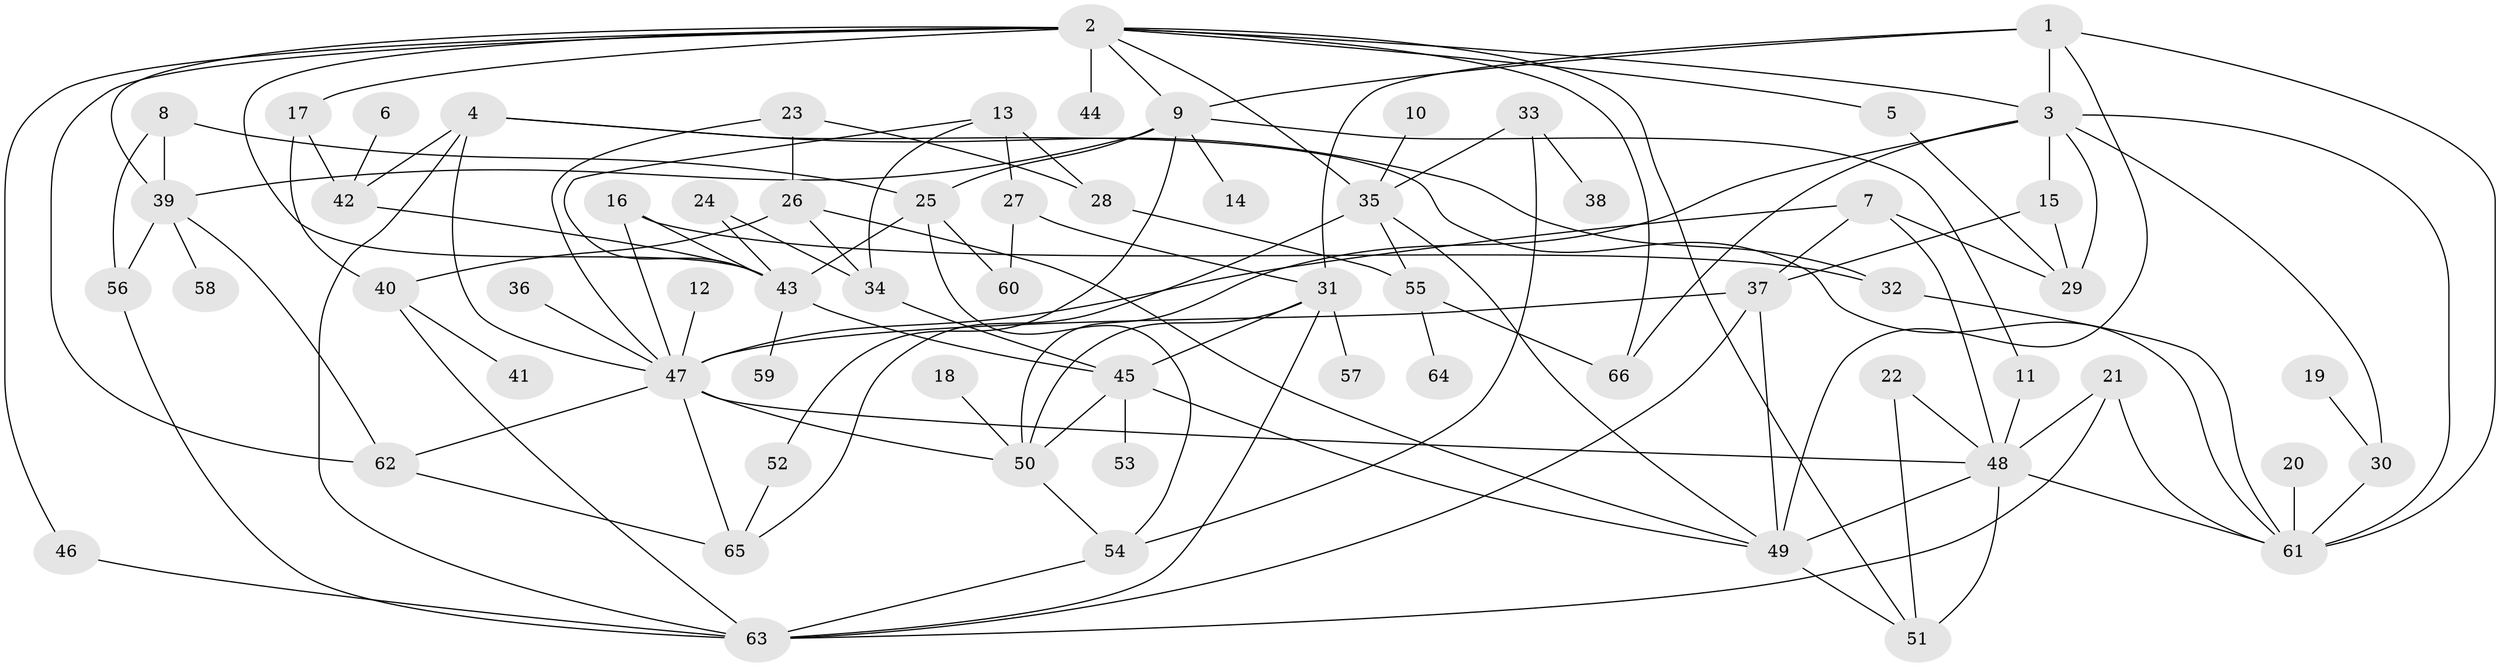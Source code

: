 // original degree distribution, {10: 0.007575757575757576, 6: 0.05303030303030303, 5: 0.13636363636363635, 2: 0.26515151515151514, 1: 0.20454545454545456, 4: 0.12878787878787878, 3: 0.20454545454545456}
// Generated by graph-tools (version 1.1) at 2025/25/03/09/25 03:25:35]
// undirected, 66 vertices, 122 edges
graph export_dot {
graph [start="1"]
  node [color=gray90,style=filled];
  1;
  2;
  3;
  4;
  5;
  6;
  7;
  8;
  9;
  10;
  11;
  12;
  13;
  14;
  15;
  16;
  17;
  18;
  19;
  20;
  21;
  22;
  23;
  24;
  25;
  26;
  27;
  28;
  29;
  30;
  31;
  32;
  33;
  34;
  35;
  36;
  37;
  38;
  39;
  40;
  41;
  42;
  43;
  44;
  45;
  46;
  47;
  48;
  49;
  50;
  51;
  52;
  53;
  54;
  55;
  56;
  57;
  58;
  59;
  60;
  61;
  62;
  63;
  64;
  65;
  66;
  1 -- 3 [weight=1.0];
  1 -- 9 [weight=1.0];
  1 -- 31 [weight=1.0];
  1 -- 49 [weight=1.0];
  1 -- 61 [weight=1.0];
  2 -- 3 [weight=1.0];
  2 -- 5 [weight=1.0];
  2 -- 9 [weight=1.0];
  2 -- 17 [weight=1.0];
  2 -- 35 [weight=1.0];
  2 -- 39 [weight=1.0];
  2 -- 43 [weight=2.0];
  2 -- 44 [weight=1.0];
  2 -- 46 [weight=1.0];
  2 -- 51 [weight=1.0];
  2 -- 62 [weight=1.0];
  2 -- 66 [weight=1.0];
  3 -- 15 [weight=1.0];
  3 -- 29 [weight=1.0];
  3 -- 30 [weight=1.0];
  3 -- 50 [weight=1.0];
  3 -- 61 [weight=1.0];
  3 -- 66 [weight=1.0];
  4 -- 32 [weight=1.0];
  4 -- 42 [weight=1.0];
  4 -- 47 [weight=1.0];
  4 -- 61 [weight=1.0];
  4 -- 63 [weight=1.0];
  5 -- 29 [weight=1.0];
  6 -- 42 [weight=1.0];
  7 -- 29 [weight=1.0];
  7 -- 37 [weight=1.0];
  7 -- 47 [weight=1.0];
  7 -- 48 [weight=1.0];
  8 -- 25 [weight=1.0];
  8 -- 39 [weight=1.0];
  8 -- 56 [weight=1.0];
  9 -- 11 [weight=1.0];
  9 -- 14 [weight=1.0];
  9 -- 25 [weight=1.0];
  9 -- 39 [weight=1.0];
  9 -- 52 [weight=1.0];
  10 -- 35 [weight=1.0];
  11 -- 48 [weight=1.0];
  12 -- 47 [weight=1.0];
  13 -- 27 [weight=2.0];
  13 -- 28 [weight=1.0];
  13 -- 34 [weight=1.0];
  13 -- 43 [weight=1.0];
  15 -- 29 [weight=1.0];
  15 -- 37 [weight=1.0];
  16 -- 32 [weight=1.0];
  16 -- 43 [weight=1.0];
  16 -- 47 [weight=1.0];
  17 -- 40 [weight=1.0];
  17 -- 42 [weight=1.0];
  18 -- 50 [weight=1.0];
  19 -- 30 [weight=1.0];
  20 -- 61 [weight=1.0];
  21 -- 48 [weight=1.0];
  21 -- 61 [weight=1.0];
  21 -- 63 [weight=1.0];
  22 -- 48 [weight=1.0];
  22 -- 51 [weight=1.0];
  23 -- 26 [weight=1.0];
  23 -- 28 [weight=1.0];
  23 -- 47 [weight=1.0];
  24 -- 34 [weight=1.0];
  24 -- 43 [weight=2.0];
  25 -- 43 [weight=1.0];
  25 -- 54 [weight=1.0];
  25 -- 60 [weight=1.0];
  26 -- 34 [weight=1.0];
  26 -- 40 [weight=1.0];
  26 -- 49 [weight=1.0];
  27 -- 31 [weight=1.0];
  27 -- 60 [weight=1.0];
  28 -- 55 [weight=2.0];
  30 -- 61 [weight=2.0];
  31 -- 45 [weight=1.0];
  31 -- 50 [weight=1.0];
  31 -- 57 [weight=1.0];
  31 -- 63 [weight=1.0];
  32 -- 61 [weight=1.0];
  33 -- 35 [weight=1.0];
  33 -- 38 [weight=1.0];
  33 -- 54 [weight=1.0];
  34 -- 45 [weight=1.0];
  35 -- 49 [weight=1.0];
  35 -- 55 [weight=1.0];
  35 -- 65 [weight=1.0];
  36 -- 47 [weight=1.0];
  37 -- 47 [weight=1.0];
  37 -- 49 [weight=2.0];
  37 -- 63 [weight=1.0];
  39 -- 56 [weight=1.0];
  39 -- 58 [weight=1.0];
  39 -- 62 [weight=1.0];
  40 -- 41 [weight=1.0];
  40 -- 63 [weight=1.0];
  42 -- 43 [weight=1.0];
  43 -- 45 [weight=1.0];
  43 -- 59 [weight=1.0];
  45 -- 49 [weight=1.0];
  45 -- 50 [weight=1.0];
  45 -- 53 [weight=1.0];
  46 -- 63 [weight=1.0];
  47 -- 48 [weight=1.0];
  47 -- 50 [weight=1.0];
  47 -- 62 [weight=1.0];
  47 -- 65 [weight=1.0];
  48 -- 49 [weight=1.0];
  48 -- 51 [weight=1.0];
  48 -- 61 [weight=1.0];
  49 -- 51 [weight=1.0];
  50 -- 54 [weight=1.0];
  52 -- 65 [weight=1.0];
  54 -- 63 [weight=1.0];
  55 -- 64 [weight=1.0];
  55 -- 66 [weight=1.0];
  56 -- 63 [weight=1.0];
  62 -- 65 [weight=1.0];
}
